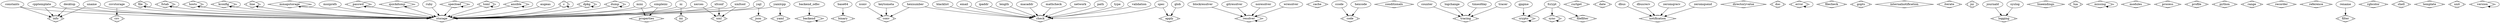 strict digraph G {
	splines = true;
	storage [shape=Mdiamond];
	ansible -> storage;
	ansible [shape=Mdiamond];
	ansible -> ansible;
	storage [shape=Mdiamond];
	augeas -> storage;
	backend [shape=Mdiamond];
	backend -> backend;
	backend [shape=Mdiamond];
	backend_odbc -> backend;
	binary [shape=Mdiamond];
	base64 -> binary;
	check [shape=Mdiamond];
	blacklist -> check;
	resolver [shape=Mdiamond];
	blockresolver -> resolver;
	storage [shape=Mdiamond];
	c -> storage;
	c [shape=Mdiamond];
	c -> c;
	cache [shape=Mdiamond];
	code [shape=Mdiamond];
	ccode -> code;
	conditionals [shape=Mdiamond];
	storage [shape=Mdiamond];
	constants -> storage;
	info [shape=Mdiamond];
	constants -> info;
	tracing [shape=Mdiamond];
	counter -> tracing;
	storage [shape=Mdiamond];
	cpptemplate -> storage;
	info [shape=Mdiamond];
	cpptemplate -> info;
	crypto [shape=Mdiamond];
	crypto -> crypto;
	storage [shape=Mdiamond];
	csvstorage -> storage;
	csv [shape=Mdiamond];
	csvstorage -> csv;
	curlget [shape=Mdiamond];
	date [shape=Mdiamond];
	notification [shape=Mdiamond];
	dbus -> notification;
	notification [shape=Mdiamond];
	dbusrecv -> notification;
	storage [shape=Mdiamond];
	desktop -> storage;
	info [shape=Mdiamond];
	desktop -> info;
	directoryvalue [shape=Mdiamond];
	doc [shape=Mdiamond];
	storage [shape=Mdiamond];
	dpkg -> storage;
	dpkg [shape=Mdiamond];
	dpkg -> dpkg;
	storage [shape=Mdiamond];
	dump -> storage;
	dump [shape=Mdiamond];
	dump -> dump;
	check [shape=Mdiamond];
	email -> check;
	error [shape=Mdiamond];
	error -> error;
	sync [shape=Mdiamond];
	fcrypt -> sync;
	filefilter [shape=Mdiamond];
	fcrypt -> filefilter;
	crypto [shape=Mdiamond];
	fcrypt -> crypto;
	storage [shape=Mdiamond];
	file -> storage;
	file [shape=Mdiamond];
	file -> file;
	filecheck [shape=Mdiamond];
	storage [shape=Mdiamond];
	fstab -> storage;
	fstab [shape=Mdiamond];
	fstab -> fstab;
	resolver [shape=Mdiamond];
	gitresolver -> resolver;
	apply [shape=Mdiamond];
	glob -> apply;
	gopts [shape=Mdiamond];
	crypto [shape=Mdiamond];
	gpgme -> crypto;
	code [shape=Mdiamond];
	hexcode -> code;
	conv [shape=Mdiamond];
	hexnumber -> conv;
	check [shape=Mdiamond];
	hexnumber -> check;
	storage [shape=Mdiamond];
	hosts -> storage;
	hosts [shape=Mdiamond];
	hosts -> hosts;
	conv [shape=Mdiamond];
	iconv -> conv;
	internalnotification [shape=Mdiamond];
	check [shape=Mdiamond];
	ipaddr -> check;
	iterate [shape=Mdiamond];
	jni [shape=Mdiamond];
	logging [shape=Mdiamond];
	journald -> logging;
	storage [shape=Mdiamond];
	kconfig -> storage;
	kconfig [shape=Mdiamond];
	kconfig -> kconfig;
	conv [shape=Mdiamond];
	keytometa -> conv;
	check [shape=Mdiamond];
	length -> check;
	storage [shape=Mdiamond];
	line -> storage;
	line [shape=Mdiamond];
	line -> line;
	lineendings [shape=Mdiamond];
	tracing [shape=Mdiamond];
	logchange -> tracing;
	lua [shape=Mdiamond];
	check [shape=Mdiamond];
	macaddr -> check;
	check [shape=Mdiamond];
	mathcheck -> check;
	storage [shape=Mdiamond];
	mini -> storage;
	properties [shape=Mdiamond];
	mini -> properties;
	missing [shape=Mdiamond];
	missing -> missing;
	storage [shape=Mdiamond];
	mmapstorage -> storage;
	mmapstorage [shape=Mdiamond];
	mmapstorage -> mmapstorage;
	modules [shape=Mdiamond];
	storage [shape=Mdiamond];
	mozprefs -> storage;
	check [shape=Mdiamond];
	network -> check;
	storage [shape=Mdiamond];
	ni -> storage;
	ini [shape=Mdiamond];
	ni -> ini;
	resolver [shape=Mdiamond];
	noresolver -> resolver;
	storage [shape=Mdiamond];
	passwd -> storage;
	passwd [shape=Mdiamond];
	passwd -> passwd;
	check [shape=Mdiamond];
	path -> check;
	process [shape=Mdiamond];
	profile [shape=Mdiamond];
	python [shape=Mdiamond];
	storage [shape=Mdiamond];
	quickdump -> storage;
	quickdump [shape=Mdiamond];
	quickdump -> quickdump;
	range [shape=Mdiamond];
	recorder [shape=Mdiamond];
	reference [shape=Mdiamond];
	filter [shape=Mdiamond];
	rename -> filter;
	resolver [shape=Mdiamond];
	resolver -> resolver;
	rgbcolor [shape=Mdiamond];
	storage [shape=Mdiamond];
	ruby -> storage;
	shell [shape=Mdiamond];
	storage [shape=Mdiamond];
	simpleini -> storage;
	properties [shape=Mdiamond];
	simpleini -> properties;
	check [shape=Mdiamond];
	spec -> check;
	apply [shape=Mdiamond];
	spec -> apply;
	storage [shape=Mdiamond];
	specload -> storage;
	specload [shape=Mdiamond];
	specload -> specload;
	sync [shape=Mdiamond];
	sync -> sync;
	logging [shape=Mdiamond];
	syslog -> logging;
	template [shape=Mdiamond];
	tracing [shape=Mdiamond];
	timeofday -> tracing;
	storage [shape=Mdiamond];
	toml -> storage;
	toml [shape=Mdiamond];
	toml -> toml;
	tracing [shape=Mdiamond];
	tracer -> tracing;
	check [shape=Mdiamond];
	type -> check;
	storage [shape=Mdiamond];
	uname -> storage;
	info [shape=Mdiamond];
	uname -> info;
	unit [shape=Mdiamond];
	check [shape=Mdiamond];
	validation -> check;
	version [shape=Mdiamond];
	version -> version;
	resolver [shape=Mdiamond];
	wresolver -> resolver;
	storage [shape=Mdiamond];
	xerces -> storage;
	xml [shape=Mdiamond];
	xerces -> xml;
	storage [shape=Mdiamond];
	xfconf -> storage;
	xml [shape=Mdiamond];
	xfconf -> xml;
	storage [shape=Mdiamond];
	xmltool -> storage;
	xml [shape=Mdiamond];
	xmltool -> xml;
	storage [shape=Mdiamond];
	yajl -> storage;
	json [shape=Mdiamond];
	yajl -> json;
	storage [shape=Mdiamond];
	yamlcpp -> storage;
	yaml [shape=Mdiamond];
	yamlcpp -> yaml;
	notification [shape=Mdiamond];
	zeromqrecv -> notification;
	notification [shape=Mdiamond];
	zeromqsend -> notification;
}

